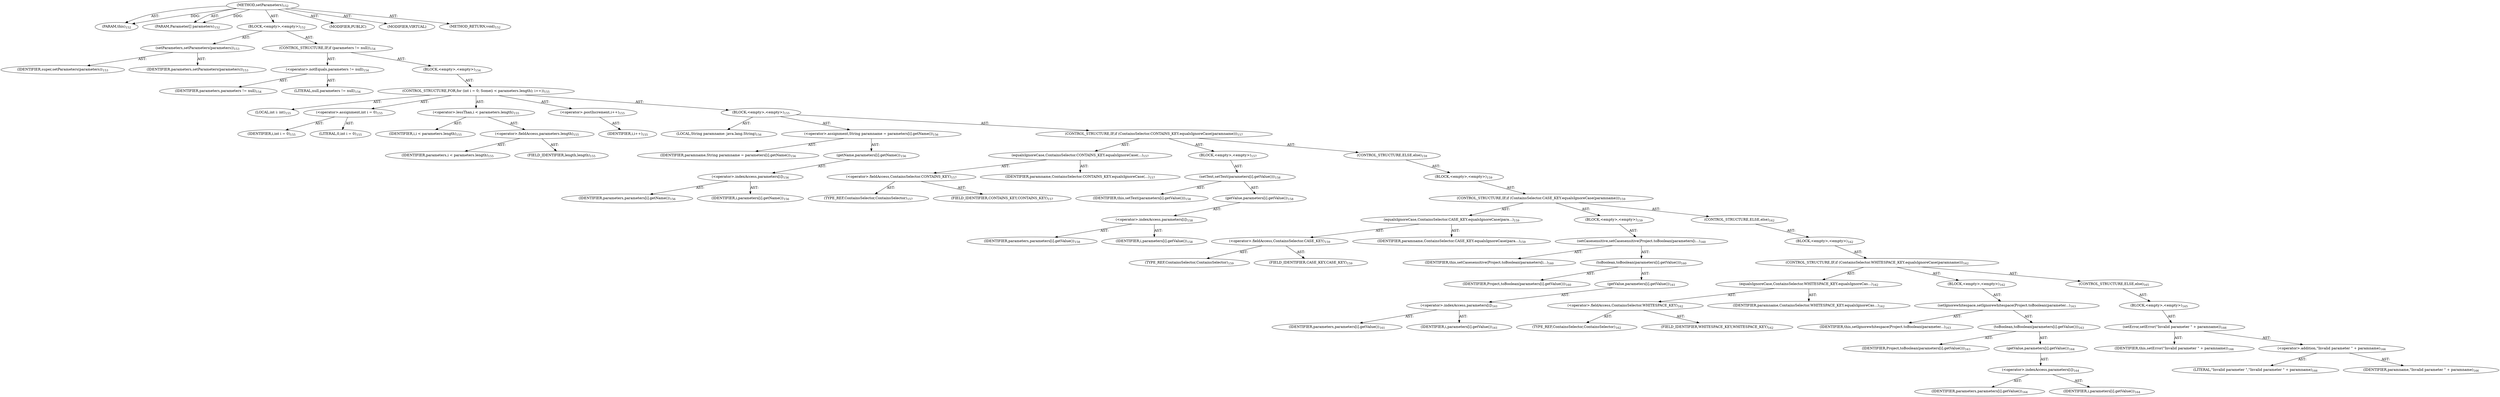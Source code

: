 digraph "setParameters" {  
"111669149701" [label = <(METHOD,setParameters)<SUB>152</SUB>> ]
"115964116995" [label = <(PARAM,this)<SUB>152</SUB>> ]
"115964117003" [label = <(PARAM,Parameter[] parameters)<SUB>152</SUB>> ]
"25769803785" [label = <(BLOCK,&lt;empty&gt;,&lt;empty&gt;)<SUB>152</SUB>> ]
"30064771099" [label = <(setParameters,setParameters(parameters))<SUB>153</SUB>> ]
"68719476765" [label = <(IDENTIFIER,super,setParameters(parameters))<SUB>153</SUB>> ]
"68719476766" [label = <(IDENTIFIER,parameters,setParameters(parameters))<SUB>153</SUB>> ]
"47244640260" [label = <(CONTROL_STRUCTURE,IF,if (parameters != null))<SUB>154</SUB>> ]
"30064771100" [label = <(&lt;operator&gt;.notEquals,parameters != null)<SUB>154</SUB>> ]
"68719476767" [label = <(IDENTIFIER,parameters,parameters != null)<SUB>154</SUB>> ]
"90194313227" [label = <(LITERAL,null,parameters != null)<SUB>154</SUB>> ]
"25769803786" [label = <(BLOCK,&lt;empty&gt;,&lt;empty&gt;)<SUB>154</SUB>> ]
"47244640261" [label = <(CONTROL_STRUCTURE,FOR,for (int i = 0; Some(i &lt; parameters.length); i++))<SUB>155</SUB>> ]
"94489280513" [label = <(LOCAL,int i: int)<SUB>155</SUB>> ]
"30064771101" [label = <(&lt;operator&gt;.assignment,int i = 0)<SUB>155</SUB>> ]
"68719476768" [label = <(IDENTIFIER,i,int i = 0)<SUB>155</SUB>> ]
"90194313228" [label = <(LITERAL,0,int i = 0)<SUB>155</SUB>> ]
"30064771102" [label = <(&lt;operator&gt;.lessThan,i &lt; parameters.length)<SUB>155</SUB>> ]
"68719476769" [label = <(IDENTIFIER,i,i &lt; parameters.length)<SUB>155</SUB>> ]
"30064771103" [label = <(&lt;operator&gt;.fieldAccess,parameters.length)<SUB>155</SUB>> ]
"68719476770" [label = <(IDENTIFIER,parameters,i &lt; parameters.length)<SUB>155</SUB>> ]
"55834574857" [label = <(FIELD_IDENTIFIER,length,length)<SUB>155</SUB>> ]
"30064771104" [label = <(&lt;operator&gt;.postIncrement,i++)<SUB>155</SUB>> ]
"68719476771" [label = <(IDENTIFIER,i,i++)<SUB>155</SUB>> ]
"25769803787" [label = <(BLOCK,&lt;empty&gt;,&lt;empty&gt;)<SUB>155</SUB>> ]
"94489280514" [label = <(LOCAL,String paramname: java.lang.String)<SUB>156</SUB>> ]
"30064771105" [label = <(&lt;operator&gt;.assignment,String paramname = parameters[i].getName())<SUB>156</SUB>> ]
"68719476772" [label = <(IDENTIFIER,paramname,String paramname = parameters[i].getName())<SUB>156</SUB>> ]
"30064771106" [label = <(getName,parameters[i].getName())<SUB>156</SUB>> ]
"30064771107" [label = <(&lt;operator&gt;.indexAccess,parameters[i])<SUB>156</SUB>> ]
"68719476773" [label = <(IDENTIFIER,parameters,parameters[i].getName())<SUB>156</SUB>> ]
"68719476774" [label = <(IDENTIFIER,i,parameters[i].getName())<SUB>156</SUB>> ]
"47244640262" [label = <(CONTROL_STRUCTURE,IF,if (ContainsSelector.CONTAINS_KEY.equalsIgnoreCase(paramname)))<SUB>157</SUB>> ]
"30064771108" [label = <(equalsIgnoreCase,ContainsSelector.CONTAINS_KEY.equalsIgnoreCase(...)<SUB>157</SUB>> ]
"30064771109" [label = <(&lt;operator&gt;.fieldAccess,ContainsSelector.CONTAINS_KEY)<SUB>157</SUB>> ]
"180388626432" [label = <(TYPE_REF,ContainsSelector,ContainsSelector)<SUB>157</SUB>> ]
"55834574858" [label = <(FIELD_IDENTIFIER,CONTAINS_KEY,CONTAINS_KEY)<SUB>157</SUB>> ]
"68719476775" [label = <(IDENTIFIER,paramname,ContainsSelector.CONTAINS_KEY.equalsIgnoreCase(...)<SUB>157</SUB>> ]
"25769803788" [label = <(BLOCK,&lt;empty&gt;,&lt;empty&gt;)<SUB>157</SUB>> ]
"30064771110" [label = <(setText,setText(parameters[i].getValue()))<SUB>158</SUB>> ]
"68719476739" [label = <(IDENTIFIER,this,setText(parameters[i].getValue()))<SUB>158</SUB>> ]
"30064771111" [label = <(getValue,parameters[i].getValue())<SUB>158</SUB>> ]
"30064771112" [label = <(&lt;operator&gt;.indexAccess,parameters[i])<SUB>158</SUB>> ]
"68719476776" [label = <(IDENTIFIER,parameters,parameters[i].getValue())<SUB>158</SUB>> ]
"68719476777" [label = <(IDENTIFIER,i,parameters[i].getValue())<SUB>158</SUB>> ]
"47244640263" [label = <(CONTROL_STRUCTURE,ELSE,else)<SUB>159</SUB>> ]
"25769803789" [label = <(BLOCK,&lt;empty&gt;,&lt;empty&gt;)<SUB>159</SUB>> ]
"47244640264" [label = <(CONTROL_STRUCTURE,IF,if (ContainsSelector.CASE_KEY.equalsIgnoreCase(paramname)))<SUB>159</SUB>> ]
"30064771113" [label = <(equalsIgnoreCase,ContainsSelector.CASE_KEY.equalsIgnoreCase(para...)<SUB>159</SUB>> ]
"30064771114" [label = <(&lt;operator&gt;.fieldAccess,ContainsSelector.CASE_KEY)<SUB>159</SUB>> ]
"180388626433" [label = <(TYPE_REF,ContainsSelector,ContainsSelector)<SUB>159</SUB>> ]
"55834574859" [label = <(FIELD_IDENTIFIER,CASE_KEY,CASE_KEY)<SUB>159</SUB>> ]
"68719476778" [label = <(IDENTIFIER,paramname,ContainsSelector.CASE_KEY.equalsIgnoreCase(para...)<SUB>159</SUB>> ]
"25769803790" [label = <(BLOCK,&lt;empty&gt;,&lt;empty&gt;)<SUB>159</SUB>> ]
"30064771115" [label = <(setCasesensitive,setCasesensitive(Project.toBoolean(parameters[i...)<SUB>160</SUB>> ]
"68719476740" [label = <(IDENTIFIER,this,setCasesensitive(Project.toBoolean(parameters[i...)<SUB>160</SUB>> ]
"30064771116" [label = <(toBoolean,toBoolean(parameters[i].getValue()))<SUB>160</SUB>> ]
"68719476779" [label = <(IDENTIFIER,Project,toBoolean(parameters[i].getValue()))<SUB>160</SUB>> ]
"30064771117" [label = <(getValue,parameters[i].getValue())<SUB>161</SUB>> ]
"30064771118" [label = <(&lt;operator&gt;.indexAccess,parameters[i])<SUB>161</SUB>> ]
"68719476780" [label = <(IDENTIFIER,parameters,parameters[i].getValue())<SUB>161</SUB>> ]
"68719476781" [label = <(IDENTIFIER,i,parameters[i].getValue())<SUB>161</SUB>> ]
"47244640265" [label = <(CONTROL_STRUCTURE,ELSE,else)<SUB>162</SUB>> ]
"25769803791" [label = <(BLOCK,&lt;empty&gt;,&lt;empty&gt;)<SUB>162</SUB>> ]
"47244640266" [label = <(CONTROL_STRUCTURE,IF,if (ContainsSelector.WHITESPACE_KEY.equalsIgnoreCase(paramname)))<SUB>162</SUB>> ]
"30064771119" [label = <(equalsIgnoreCase,ContainsSelector.WHITESPACE_KEY.equalsIgnoreCas...)<SUB>162</SUB>> ]
"30064771120" [label = <(&lt;operator&gt;.fieldAccess,ContainsSelector.WHITESPACE_KEY)<SUB>162</SUB>> ]
"180388626434" [label = <(TYPE_REF,ContainsSelector,ContainsSelector)<SUB>162</SUB>> ]
"55834574860" [label = <(FIELD_IDENTIFIER,WHITESPACE_KEY,WHITESPACE_KEY)<SUB>162</SUB>> ]
"68719476782" [label = <(IDENTIFIER,paramname,ContainsSelector.WHITESPACE_KEY.equalsIgnoreCas...)<SUB>162</SUB>> ]
"25769803792" [label = <(BLOCK,&lt;empty&gt;,&lt;empty&gt;)<SUB>162</SUB>> ]
"30064771121" [label = <(setIgnorewhitespace,setIgnorewhitespace(Project.toBoolean(parameter...)<SUB>163</SUB>> ]
"68719476741" [label = <(IDENTIFIER,this,setIgnorewhitespace(Project.toBoolean(parameter...)<SUB>163</SUB>> ]
"30064771122" [label = <(toBoolean,toBoolean(parameters[i].getValue()))<SUB>163</SUB>> ]
"68719476783" [label = <(IDENTIFIER,Project,toBoolean(parameters[i].getValue()))<SUB>163</SUB>> ]
"30064771123" [label = <(getValue,parameters[i].getValue())<SUB>164</SUB>> ]
"30064771124" [label = <(&lt;operator&gt;.indexAccess,parameters[i])<SUB>164</SUB>> ]
"68719476784" [label = <(IDENTIFIER,parameters,parameters[i].getValue())<SUB>164</SUB>> ]
"68719476785" [label = <(IDENTIFIER,i,parameters[i].getValue())<SUB>164</SUB>> ]
"47244640267" [label = <(CONTROL_STRUCTURE,ELSE,else)<SUB>165</SUB>> ]
"25769803793" [label = <(BLOCK,&lt;empty&gt;,&lt;empty&gt;)<SUB>165</SUB>> ]
"30064771125" [label = <(setError,setError(&quot;Invalid parameter &quot; + paramname))<SUB>166</SUB>> ]
"68719476742" [label = <(IDENTIFIER,this,setError(&quot;Invalid parameter &quot; + paramname))<SUB>166</SUB>> ]
"30064771126" [label = <(&lt;operator&gt;.addition,&quot;Invalid parameter &quot; + paramname)<SUB>166</SUB>> ]
"90194313229" [label = <(LITERAL,&quot;Invalid parameter &quot;,&quot;Invalid parameter &quot; + paramname)<SUB>166</SUB>> ]
"68719476786" [label = <(IDENTIFIER,paramname,&quot;Invalid parameter &quot; + paramname)<SUB>166</SUB>> ]
"133143986197" [label = <(MODIFIER,PUBLIC)> ]
"133143986198" [label = <(MODIFIER,VIRTUAL)> ]
"128849018885" [label = <(METHOD_RETURN,void)<SUB>152</SUB>> ]
  "111669149701" -> "115964116995"  [ label = "AST: "] 
  "111669149701" -> "115964117003"  [ label = "AST: "] 
  "111669149701" -> "25769803785"  [ label = "AST: "] 
  "111669149701" -> "133143986197"  [ label = "AST: "] 
  "111669149701" -> "133143986198"  [ label = "AST: "] 
  "111669149701" -> "128849018885"  [ label = "AST: "] 
  "25769803785" -> "30064771099"  [ label = "AST: "] 
  "25769803785" -> "47244640260"  [ label = "AST: "] 
  "30064771099" -> "68719476765"  [ label = "AST: "] 
  "30064771099" -> "68719476766"  [ label = "AST: "] 
  "47244640260" -> "30064771100"  [ label = "AST: "] 
  "47244640260" -> "25769803786"  [ label = "AST: "] 
  "30064771100" -> "68719476767"  [ label = "AST: "] 
  "30064771100" -> "90194313227"  [ label = "AST: "] 
  "25769803786" -> "47244640261"  [ label = "AST: "] 
  "47244640261" -> "94489280513"  [ label = "AST: "] 
  "47244640261" -> "30064771101"  [ label = "AST: "] 
  "47244640261" -> "30064771102"  [ label = "AST: "] 
  "47244640261" -> "30064771104"  [ label = "AST: "] 
  "47244640261" -> "25769803787"  [ label = "AST: "] 
  "30064771101" -> "68719476768"  [ label = "AST: "] 
  "30064771101" -> "90194313228"  [ label = "AST: "] 
  "30064771102" -> "68719476769"  [ label = "AST: "] 
  "30064771102" -> "30064771103"  [ label = "AST: "] 
  "30064771103" -> "68719476770"  [ label = "AST: "] 
  "30064771103" -> "55834574857"  [ label = "AST: "] 
  "30064771104" -> "68719476771"  [ label = "AST: "] 
  "25769803787" -> "94489280514"  [ label = "AST: "] 
  "25769803787" -> "30064771105"  [ label = "AST: "] 
  "25769803787" -> "47244640262"  [ label = "AST: "] 
  "30064771105" -> "68719476772"  [ label = "AST: "] 
  "30064771105" -> "30064771106"  [ label = "AST: "] 
  "30064771106" -> "30064771107"  [ label = "AST: "] 
  "30064771107" -> "68719476773"  [ label = "AST: "] 
  "30064771107" -> "68719476774"  [ label = "AST: "] 
  "47244640262" -> "30064771108"  [ label = "AST: "] 
  "47244640262" -> "25769803788"  [ label = "AST: "] 
  "47244640262" -> "47244640263"  [ label = "AST: "] 
  "30064771108" -> "30064771109"  [ label = "AST: "] 
  "30064771108" -> "68719476775"  [ label = "AST: "] 
  "30064771109" -> "180388626432"  [ label = "AST: "] 
  "30064771109" -> "55834574858"  [ label = "AST: "] 
  "25769803788" -> "30064771110"  [ label = "AST: "] 
  "30064771110" -> "68719476739"  [ label = "AST: "] 
  "30064771110" -> "30064771111"  [ label = "AST: "] 
  "30064771111" -> "30064771112"  [ label = "AST: "] 
  "30064771112" -> "68719476776"  [ label = "AST: "] 
  "30064771112" -> "68719476777"  [ label = "AST: "] 
  "47244640263" -> "25769803789"  [ label = "AST: "] 
  "25769803789" -> "47244640264"  [ label = "AST: "] 
  "47244640264" -> "30064771113"  [ label = "AST: "] 
  "47244640264" -> "25769803790"  [ label = "AST: "] 
  "47244640264" -> "47244640265"  [ label = "AST: "] 
  "30064771113" -> "30064771114"  [ label = "AST: "] 
  "30064771113" -> "68719476778"  [ label = "AST: "] 
  "30064771114" -> "180388626433"  [ label = "AST: "] 
  "30064771114" -> "55834574859"  [ label = "AST: "] 
  "25769803790" -> "30064771115"  [ label = "AST: "] 
  "30064771115" -> "68719476740"  [ label = "AST: "] 
  "30064771115" -> "30064771116"  [ label = "AST: "] 
  "30064771116" -> "68719476779"  [ label = "AST: "] 
  "30064771116" -> "30064771117"  [ label = "AST: "] 
  "30064771117" -> "30064771118"  [ label = "AST: "] 
  "30064771118" -> "68719476780"  [ label = "AST: "] 
  "30064771118" -> "68719476781"  [ label = "AST: "] 
  "47244640265" -> "25769803791"  [ label = "AST: "] 
  "25769803791" -> "47244640266"  [ label = "AST: "] 
  "47244640266" -> "30064771119"  [ label = "AST: "] 
  "47244640266" -> "25769803792"  [ label = "AST: "] 
  "47244640266" -> "47244640267"  [ label = "AST: "] 
  "30064771119" -> "30064771120"  [ label = "AST: "] 
  "30064771119" -> "68719476782"  [ label = "AST: "] 
  "30064771120" -> "180388626434"  [ label = "AST: "] 
  "30064771120" -> "55834574860"  [ label = "AST: "] 
  "25769803792" -> "30064771121"  [ label = "AST: "] 
  "30064771121" -> "68719476741"  [ label = "AST: "] 
  "30064771121" -> "30064771122"  [ label = "AST: "] 
  "30064771122" -> "68719476783"  [ label = "AST: "] 
  "30064771122" -> "30064771123"  [ label = "AST: "] 
  "30064771123" -> "30064771124"  [ label = "AST: "] 
  "30064771124" -> "68719476784"  [ label = "AST: "] 
  "30064771124" -> "68719476785"  [ label = "AST: "] 
  "47244640267" -> "25769803793"  [ label = "AST: "] 
  "25769803793" -> "30064771125"  [ label = "AST: "] 
  "30064771125" -> "68719476742"  [ label = "AST: "] 
  "30064771125" -> "30064771126"  [ label = "AST: "] 
  "30064771126" -> "90194313229"  [ label = "AST: "] 
  "30064771126" -> "68719476786"  [ label = "AST: "] 
  "111669149701" -> "115964116995"  [ label = "DDG: "] 
  "111669149701" -> "115964117003"  [ label = "DDG: "] 
}

